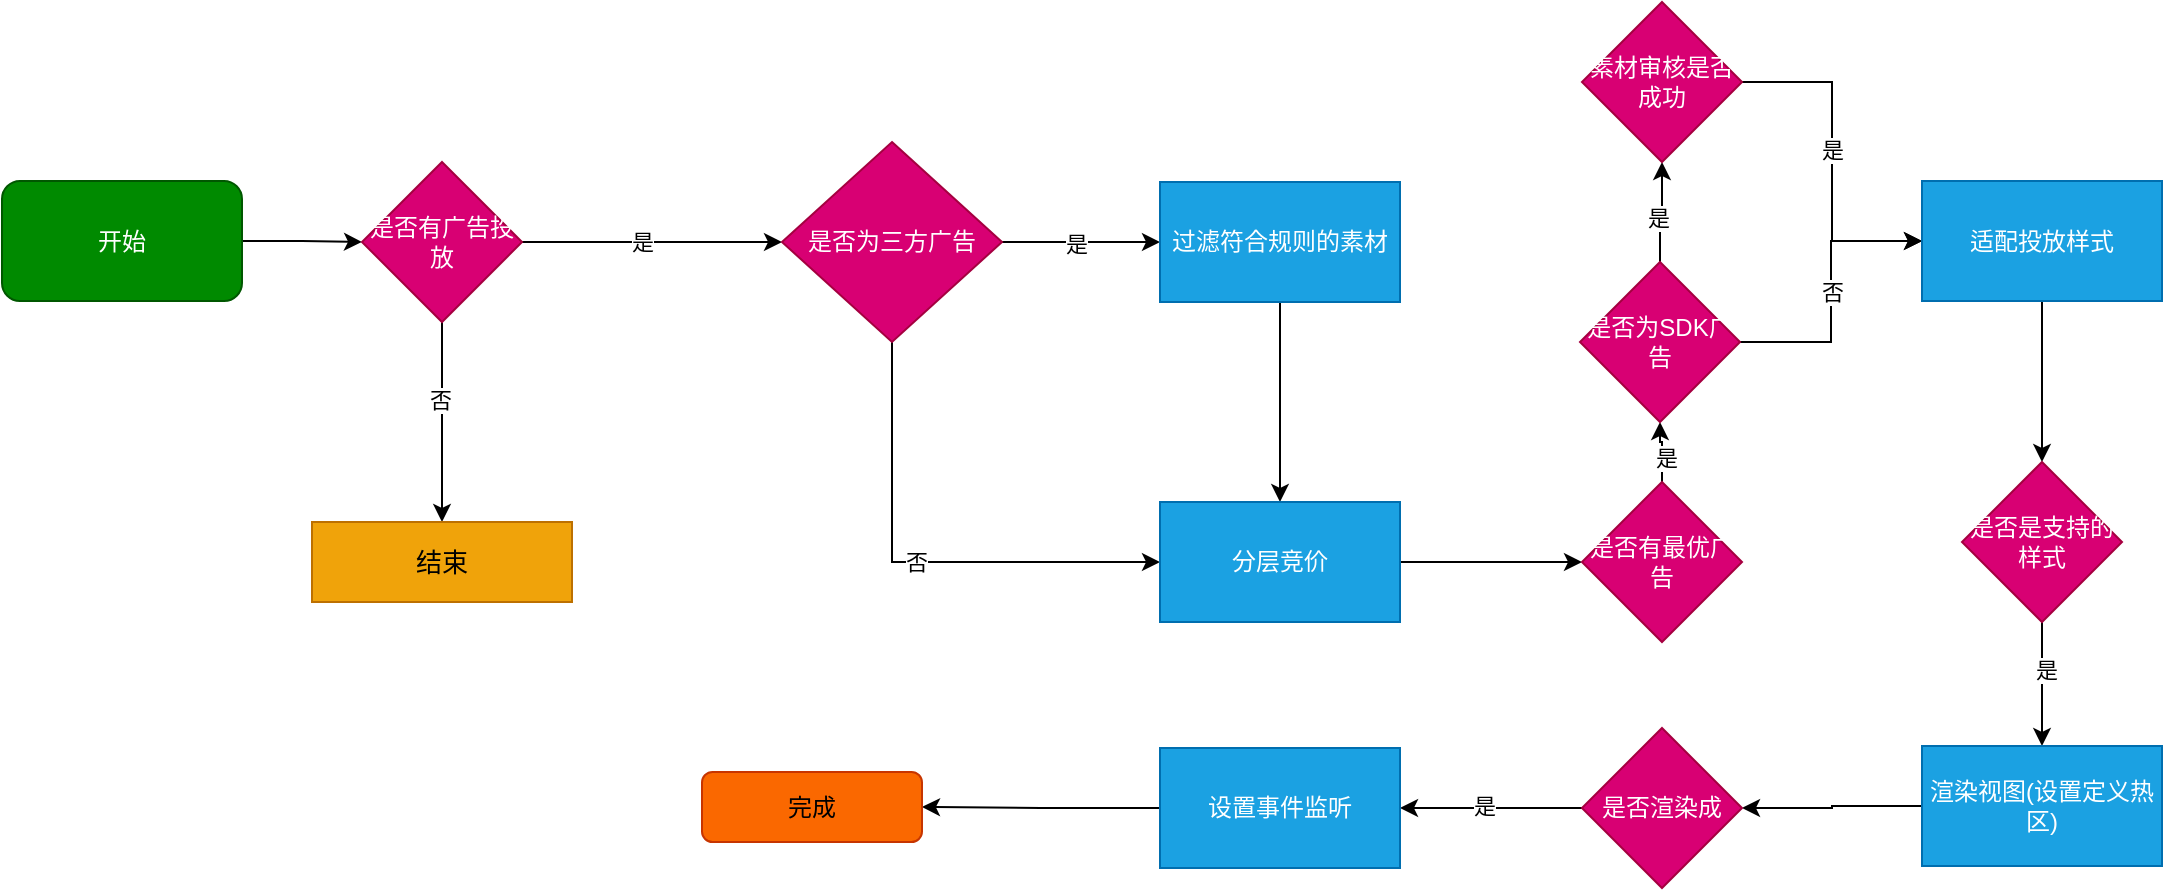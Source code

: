 <mxfile version="23.1.1" type="github">
  <diagram name="第 1 页" id="T7A8q3Y4hAlPTGfC_XGh">
    <mxGraphModel dx="2295" dy="-2742" grid="1" gridSize="10" guides="1" tooltips="1" connect="1" arrows="1" fold="1" page="1" pageScale="1" pageWidth="827" pageHeight="1169" math="0" shadow="0">
      <root>
        <mxCell id="0" />
        <mxCell id="1" parent="0" />
        <mxCell id="pAVyq1oMZTzjXLjukiyH-1" value="" style="edgeStyle=orthogonalEdgeStyle;rounded=0;orthogonalLoop=1;jettySize=auto;html=1;endArrow=classic;endFill=1;entryX=0;entryY=0.5;entryDx=0;entryDy=0;" edge="1" parent="1" source="pAVyq1oMZTzjXLjukiyH-2" target="pAVyq1oMZTzjXLjukiyH-7">
          <mxGeometry relative="1" as="geometry">
            <mxPoint x="120" y="3810" as="targetPoint" />
          </mxGeometry>
        </mxCell>
        <mxCell id="pAVyq1oMZTzjXLjukiyH-2" value="开始" style="rounded=1;whiteSpace=wrap;html=1;strokeColor=#005700;fillColor=#008a00;fontColor=#ffffff;" vertex="1" parent="1">
          <mxGeometry x="-100" y="3779.5" width="120" height="60" as="geometry" />
        </mxCell>
        <mxCell id="pAVyq1oMZTzjXLjukiyH-3" value="" style="edgeStyle=orthogonalEdgeStyle;rounded=0;orthogonalLoop=1;jettySize=auto;html=1;endArrow=classic;endFill=1;entryX=0;entryY=0.5;entryDx=0;entryDy=0;" edge="1" parent="1" source="pAVyq1oMZTzjXLjukiyH-7" target="pAVyq1oMZTzjXLjukiyH-12">
          <mxGeometry relative="1" as="geometry">
            <mxPoint x="320" y="3810" as="targetPoint" />
          </mxGeometry>
        </mxCell>
        <mxCell id="pAVyq1oMZTzjXLjukiyH-4" value="是" style="edgeLabel;html=1;align=center;verticalAlign=middle;resizable=0;points=[];" vertex="1" connectable="0" parent="pAVyq1oMZTzjXLjukiyH-3">
          <mxGeometry x="-0.074" relative="1" as="geometry">
            <mxPoint as="offset" />
          </mxGeometry>
        </mxCell>
        <mxCell id="pAVyq1oMZTzjXLjukiyH-5" value="" style="edgeStyle=orthogonalEdgeStyle;rounded=0;orthogonalLoop=1;jettySize=auto;html=1;endArrow=classic;endFill=1;" edge="1" parent="1" source="pAVyq1oMZTzjXLjukiyH-7" target="pAVyq1oMZTzjXLjukiyH-8">
          <mxGeometry relative="1" as="geometry" />
        </mxCell>
        <mxCell id="pAVyq1oMZTzjXLjukiyH-6" value="否" style="edgeLabel;html=1;align=center;verticalAlign=middle;resizable=0;points=[];" vertex="1" connectable="0" parent="pAVyq1oMZTzjXLjukiyH-5">
          <mxGeometry x="-0.232" y="-1" relative="1" as="geometry">
            <mxPoint as="offset" />
          </mxGeometry>
        </mxCell>
        <mxCell id="pAVyq1oMZTzjXLjukiyH-7" value="是否有广告投放" style="rhombus;whiteSpace=wrap;html=1;strokeColor=#A50040;fillColor=#d80073;fontColor=#ffffff;" vertex="1" parent="1">
          <mxGeometry x="80" y="3770" width="80" height="80" as="geometry" />
        </mxCell>
        <mxCell id="pAVyq1oMZTzjXLjukiyH-8" value="&lt;pre style=&quot;font-family: &amp;quot;jetbrains mono&amp;quot; , monospace ; font-size: 9.8pt&quot;&gt;结束&lt;/pre&gt;" style="whiteSpace=wrap;html=1;fillColor=#f0a30a;fontColor=#000000;strokeColor=#BD7000;" vertex="1" parent="1">
          <mxGeometry x="55" y="3950" width="130" height="40" as="geometry" />
        </mxCell>
        <mxCell id="pAVyq1oMZTzjXLjukiyH-9" value="否" style="edgeStyle=orthogonalEdgeStyle;rounded=0;orthogonalLoop=1;jettySize=auto;html=1;endArrow=classic;endFill=1;entryX=0;entryY=0.5;entryDx=0;entryDy=0;" edge="1" parent="1" source="pAVyq1oMZTzjXLjukiyH-12" target="pAVyq1oMZTzjXLjukiyH-64">
          <mxGeometry relative="1" as="geometry">
            <mxPoint x="343.5" y="3940" as="targetPoint" />
            <Array as="points">
              <mxPoint x="345" y="3970" />
            </Array>
          </mxGeometry>
        </mxCell>
        <mxCell id="pAVyq1oMZTzjXLjukiyH-63" value="" style="edgeStyle=orthogonalEdgeStyle;rounded=0;orthogonalLoop=1;jettySize=auto;html=1;" edge="1" parent="1" source="pAVyq1oMZTzjXLjukiyH-12" target="pAVyq1oMZTzjXLjukiyH-62">
          <mxGeometry relative="1" as="geometry" />
        </mxCell>
        <mxCell id="pAVyq1oMZTzjXLjukiyH-66" value="是" style="edgeLabel;html=1;align=center;verticalAlign=middle;resizable=0;points=[];" vertex="1" connectable="0" parent="pAVyq1oMZTzjXLjukiyH-63">
          <mxGeometry x="-0.066" y="-1" relative="1" as="geometry">
            <mxPoint as="offset" />
          </mxGeometry>
        </mxCell>
        <mxCell id="pAVyq1oMZTzjXLjukiyH-12" value="是否为三方广告" style="rhombus;whiteSpace=wrap;html=1;strokeColor=#A50040;fillColor=#d80073;fontColor=#ffffff;" vertex="1" parent="1">
          <mxGeometry x="290" y="3760" width="110" height="100" as="geometry" />
        </mxCell>
        <mxCell id="pAVyq1oMZTzjXLjukiyH-65" value="" style="edgeStyle=orthogonalEdgeStyle;rounded=0;orthogonalLoop=1;jettySize=auto;html=1;" edge="1" parent="1" source="pAVyq1oMZTzjXLjukiyH-62" target="pAVyq1oMZTzjXLjukiyH-64">
          <mxGeometry relative="1" as="geometry" />
        </mxCell>
        <mxCell id="pAVyq1oMZTzjXLjukiyH-62" value="过滤符合规则的素材" style="whiteSpace=wrap;html=1;rounded=0;fillColor=#1ba1e2;fontColor=#ffffff;strokeColor=#006EAF;" vertex="1" parent="1">
          <mxGeometry x="479" y="3780" width="120" height="60" as="geometry" />
        </mxCell>
        <mxCell id="pAVyq1oMZTzjXLjukiyH-68" value="" style="edgeStyle=orthogonalEdgeStyle;rounded=0;orthogonalLoop=1;jettySize=auto;html=1;" edge="1" parent="1" source="pAVyq1oMZTzjXLjukiyH-64" target="pAVyq1oMZTzjXLjukiyH-67">
          <mxGeometry relative="1" as="geometry" />
        </mxCell>
        <mxCell id="pAVyq1oMZTzjXLjukiyH-64" value="分层竞价" style="whiteSpace=wrap;html=1;rounded=0;fillColor=#1ba1e2;fontColor=#ffffff;strokeColor=#006EAF;" vertex="1" parent="1">
          <mxGeometry x="479" y="3940" width="120" height="60" as="geometry" />
        </mxCell>
        <mxCell id="pAVyq1oMZTzjXLjukiyH-70" value="" style="edgeStyle=orthogonalEdgeStyle;rounded=0;orthogonalLoop=1;jettySize=auto;html=1;" edge="1" parent="1" source="pAVyq1oMZTzjXLjukiyH-67" target="pAVyq1oMZTzjXLjukiyH-69">
          <mxGeometry relative="1" as="geometry" />
        </mxCell>
        <mxCell id="pAVyq1oMZTzjXLjukiyH-71" value="是" style="edgeLabel;html=1;align=center;verticalAlign=middle;resizable=0;points=[];" vertex="1" connectable="0" parent="pAVyq1oMZTzjXLjukiyH-70">
          <mxGeometry x="-0.194" y="-2" relative="1" as="geometry">
            <mxPoint as="offset" />
          </mxGeometry>
        </mxCell>
        <mxCell id="pAVyq1oMZTzjXLjukiyH-67" value="是否有最优广告" style="rhombus;whiteSpace=wrap;html=1;rounded=0;fillColor=#d80073;fontColor=#ffffff;strokeColor=#A50040;" vertex="1" parent="1">
          <mxGeometry x="690" y="3930" width="80" height="80" as="geometry" />
        </mxCell>
        <mxCell id="pAVyq1oMZTzjXLjukiyH-73" value="" style="edgeStyle=orthogonalEdgeStyle;rounded=0;orthogonalLoop=1;jettySize=auto;html=1;" edge="1" parent="1" source="pAVyq1oMZTzjXLjukiyH-69" target="pAVyq1oMZTzjXLjukiyH-72">
          <mxGeometry relative="1" as="geometry" />
        </mxCell>
        <mxCell id="pAVyq1oMZTzjXLjukiyH-74" value="是" style="edgeLabel;html=1;align=center;verticalAlign=middle;resizable=0;points=[];" vertex="1" connectable="0" parent="pAVyq1oMZTzjXLjukiyH-73">
          <mxGeometry x="-0.142" y="1" relative="1" as="geometry">
            <mxPoint as="offset" />
          </mxGeometry>
        </mxCell>
        <mxCell id="pAVyq1oMZTzjXLjukiyH-76" value="否" style="edgeStyle=orthogonalEdgeStyle;rounded=0;orthogonalLoop=1;jettySize=auto;html=1;" edge="1" parent="1" source="pAVyq1oMZTzjXLjukiyH-69" target="pAVyq1oMZTzjXLjukiyH-75">
          <mxGeometry relative="1" as="geometry" />
        </mxCell>
        <mxCell id="pAVyq1oMZTzjXLjukiyH-69" value="是否为SDK广告" style="rhombus;whiteSpace=wrap;html=1;rounded=0;fillColor=#d80073;fontColor=#ffffff;strokeColor=#A50040;" vertex="1" parent="1">
          <mxGeometry x="689" y="3820" width="80" height="80" as="geometry" />
        </mxCell>
        <mxCell id="pAVyq1oMZTzjXLjukiyH-77" style="edgeStyle=orthogonalEdgeStyle;rounded=0;orthogonalLoop=1;jettySize=auto;html=1;entryX=0;entryY=0.5;entryDx=0;entryDy=0;" edge="1" parent="1" source="pAVyq1oMZTzjXLjukiyH-72" target="pAVyq1oMZTzjXLjukiyH-75">
          <mxGeometry relative="1" as="geometry" />
        </mxCell>
        <mxCell id="pAVyq1oMZTzjXLjukiyH-78" value="是" style="edgeLabel;html=1;align=center;verticalAlign=middle;resizable=0;points=[];" vertex="1" connectable="0" parent="pAVyq1oMZTzjXLjukiyH-77">
          <mxGeometry x="-0.071" relative="1" as="geometry">
            <mxPoint as="offset" />
          </mxGeometry>
        </mxCell>
        <mxCell id="pAVyq1oMZTzjXLjukiyH-72" value="素材审核是否成功" style="rhombus;whiteSpace=wrap;html=1;rounded=0;fillColor=#d80073;fontColor=#ffffff;strokeColor=#A50040;" vertex="1" parent="1">
          <mxGeometry x="690" y="3690" width="80" height="80" as="geometry" />
        </mxCell>
        <mxCell id="pAVyq1oMZTzjXLjukiyH-80" value="" style="edgeStyle=orthogonalEdgeStyle;rounded=0;orthogonalLoop=1;jettySize=auto;html=1;" edge="1" parent="1" source="pAVyq1oMZTzjXLjukiyH-75" target="pAVyq1oMZTzjXLjukiyH-79">
          <mxGeometry relative="1" as="geometry" />
        </mxCell>
        <mxCell id="pAVyq1oMZTzjXLjukiyH-75" value="适配投放样式" style="whiteSpace=wrap;html=1;rounded=0;fillColor=#1ba1e2;fontColor=#ffffff;strokeColor=#006EAF;" vertex="1" parent="1">
          <mxGeometry x="860" y="3779.5" width="120" height="60" as="geometry" />
        </mxCell>
        <mxCell id="pAVyq1oMZTzjXLjukiyH-82" value="" style="edgeStyle=orthogonalEdgeStyle;rounded=0;orthogonalLoop=1;jettySize=auto;html=1;" edge="1" parent="1" source="pAVyq1oMZTzjXLjukiyH-79" target="pAVyq1oMZTzjXLjukiyH-81">
          <mxGeometry relative="1" as="geometry" />
        </mxCell>
        <mxCell id="pAVyq1oMZTzjXLjukiyH-83" value="是" style="edgeLabel;html=1;align=center;verticalAlign=middle;resizable=0;points=[];" vertex="1" connectable="0" parent="pAVyq1oMZTzjXLjukiyH-82">
          <mxGeometry x="-0.233" y="2" relative="1" as="geometry">
            <mxPoint as="offset" />
          </mxGeometry>
        </mxCell>
        <mxCell id="pAVyq1oMZTzjXLjukiyH-79" value="是否是支持的样式" style="rhombus;whiteSpace=wrap;html=1;rounded=0;fillColor=#d80073;fontColor=#ffffff;strokeColor=#A50040;" vertex="1" parent="1">
          <mxGeometry x="880" y="3920" width="80" height="80" as="geometry" />
        </mxCell>
        <mxCell id="pAVyq1oMZTzjXLjukiyH-85" value="" style="edgeStyle=orthogonalEdgeStyle;rounded=0;orthogonalLoop=1;jettySize=auto;html=1;" edge="1" parent="1" source="pAVyq1oMZTzjXLjukiyH-81" target="pAVyq1oMZTzjXLjukiyH-84">
          <mxGeometry relative="1" as="geometry" />
        </mxCell>
        <mxCell id="pAVyq1oMZTzjXLjukiyH-81" value="渲染视图(设置定义热区)" style="whiteSpace=wrap;html=1;rounded=0;fillColor=#1ba1e2;fontColor=#ffffff;strokeColor=#006EAF;" vertex="1" parent="1">
          <mxGeometry x="860" y="4062" width="120" height="60" as="geometry" />
        </mxCell>
        <mxCell id="pAVyq1oMZTzjXLjukiyH-87" value="" style="edgeStyle=orthogonalEdgeStyle;rounded=0;orthogonalLoop=1;jettySize=auto;html=1;" edge="1" parent="1" source="pAVyq1oMZTzjXLjukiyH-84" target="pAVyq1oMZTzjXLjukiyH-86">
          <mxGeometry relative="1" as="geometry" />
        </mxCell>
        <mxCell id="pAVyq1oMZTzjXLjukiyH-88" value="是" style="edgeLabel;html=1;align=center;verticalAlign=middle;resizable=0;points=[];" vertex="1" connectable="0" parent="pAVyq1oMZTzjXLjukiyH-87">
          <mxGeometry x="0.09" y="-1" relative="1" as="geometry">
            <mxPoint as="offset" />
          </mxGeometry>
        </mxCell>
        <mxCell id="pAVyq1oMZTzjXLjukiyH-84" value="是否渲染成" style="rhombus;whiteSpace=wrap;html=1;rounded=0;fillColor=#d80073;fontColor=#ffffff;strokeColor=#A50040;" vertex="1" parent="1">
          <mxGeometry x="690" y="4053" width="80" height="80" as="geometry" />
        </mxCell>
        <mxCell id="pAVyq1oMZTzjXLjukiyH-90" value="" style="edgeStyle=orthogonalEdgeStyle;rounded=0;orthogonalLoop=1;jettySize=auto;html=1;" edge="1" parent="1" source="pAVyq1oMZTzjXLjukiyH-86" target="pAVyq1oMZTzjXLjukiyH-89">
          <mxGeometry relative="1" as="geometry" />
        </mxCell>
        <mxCell id="pAVyq1oMZTzjXLjukiyH-86" value="设置事件监听" style="whiteSpace=wrap;html=1;rounded=0;fillColor=#1ba1e2;fontColor=#ffffff;strokeColor=#006EAF;" vertex="1" parent="1">
          <mxGeometry x="479" y="4063" width="120" height="60" as="geometry" />
        </mxCell>
        <mxCell id="pAVyq1oMZTzjXLjukiyH-89" value="完成" style="rounded=1;whiteSpace=wrap;html=1;fillColor=#fa6800;fontColor=#000000;strokeColor=#C73500;" vertex="1" parent="1">
          <mxGeometry x="250" y="4075" width="110" height="35" as="geometry" />
        </mxCell>
      </root>
    </mxGraphModel>
  </diagram>
</mxfile>
